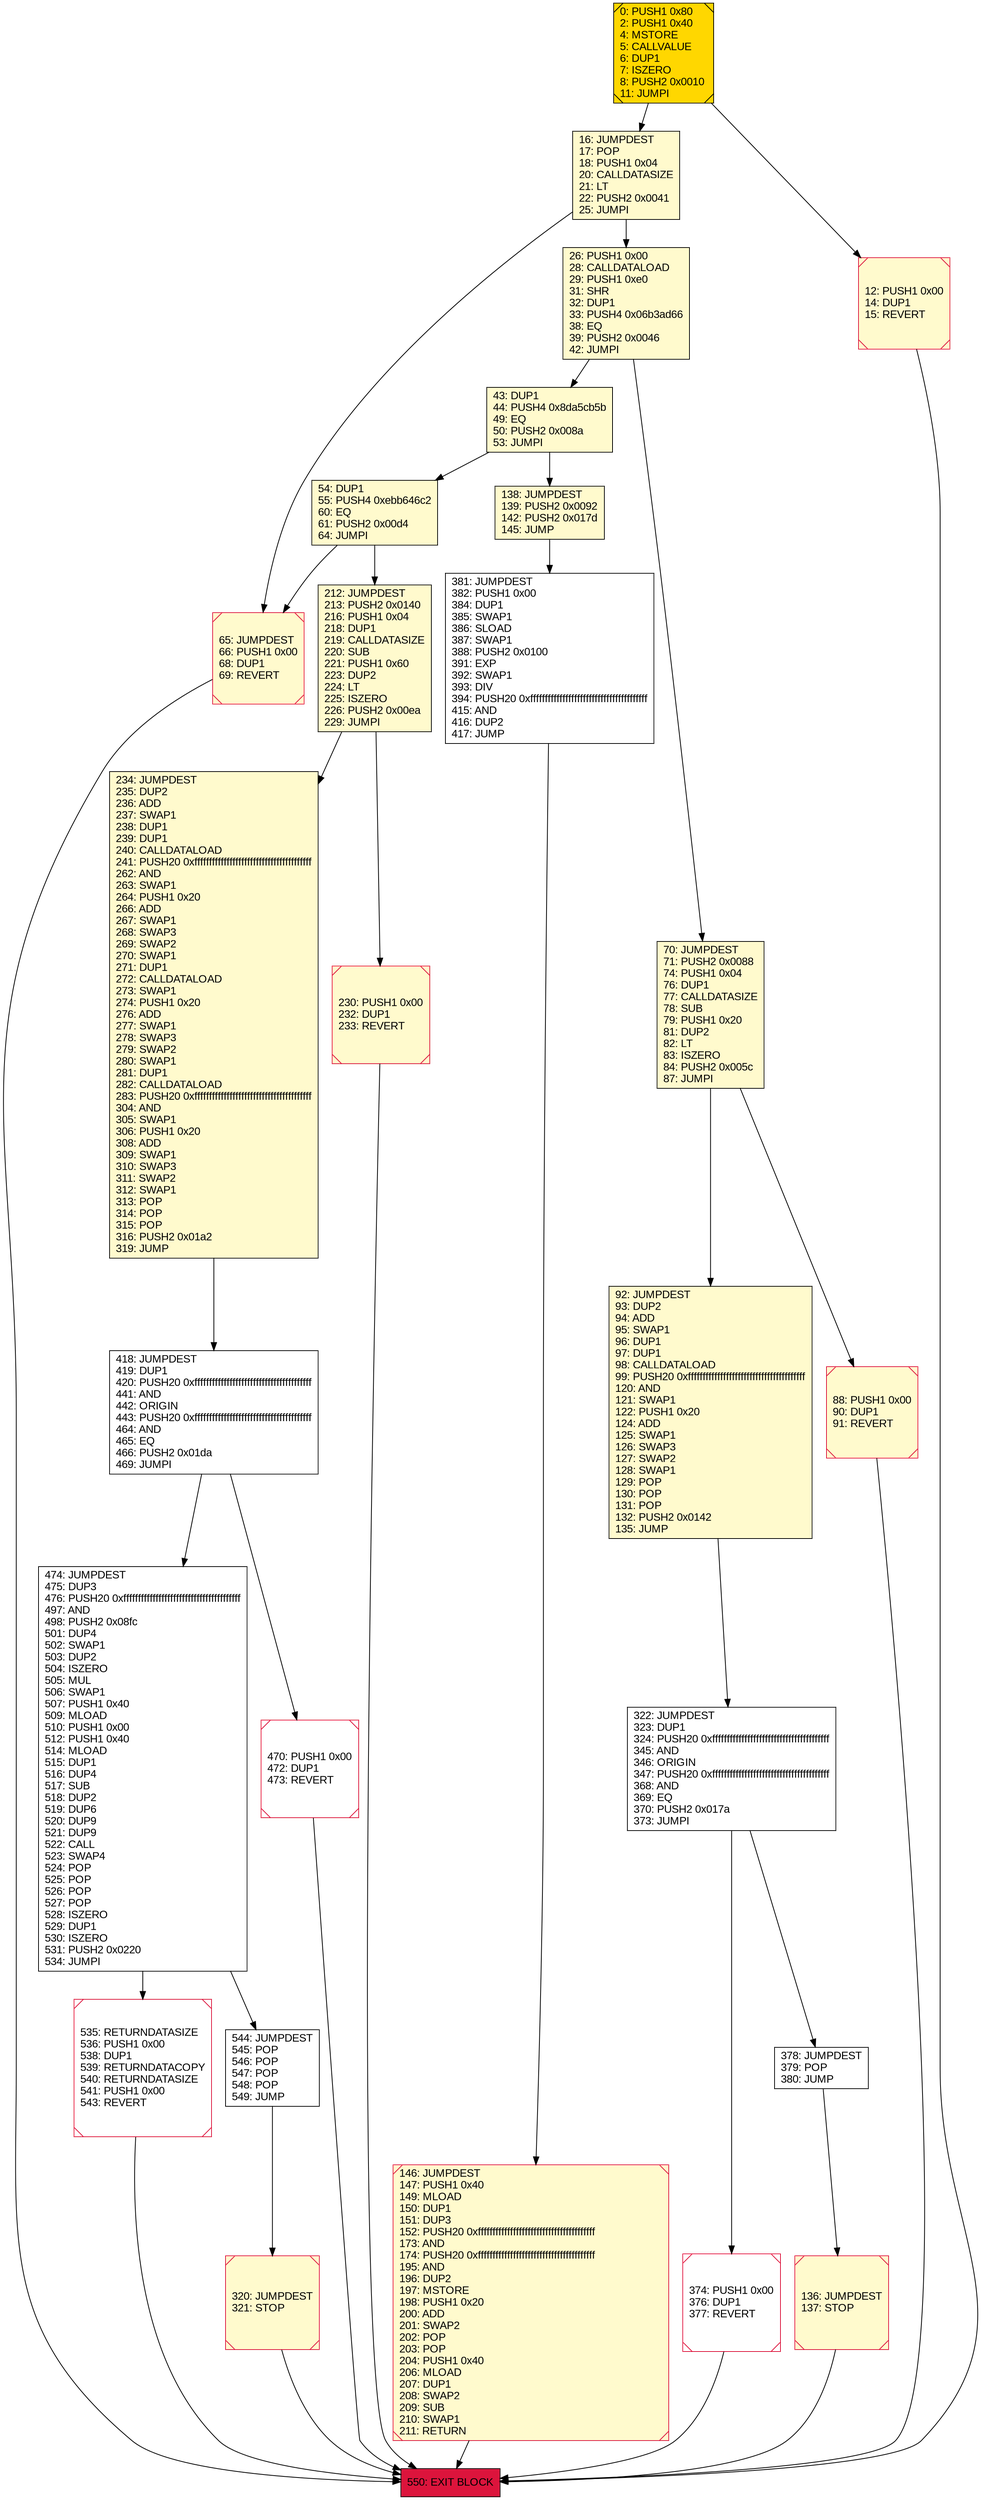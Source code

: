 digraph G {
bgcolor=transparent rankdir=UD;
node [shape=box style=filled color=black fillcolor=white fontname=arial fontcolor=black];
146 [label="146: JUMPDEST\l147: PUSH1 0x40\l149: MLOAD\l150: DUP1\l151: DUP3\l152: PUSH20 0xffffffffffffffffffffffffffffffffffffffff\l173: AND\l174: PUSH20 0xffffffffffffffffffffffffffffffffffffffff\l195: AND\l196: DUP2\l197: MSTORE\l198: PUSH1 0x20\l200: ADD\l201: SWAP2\l202: POP\l203: POP\l204: PUSH1 0x40\l206: MLOAD\l207: DUP1\l208: SWAP2\l209: SUB\l210: SWAP1\l211: RETURN\l" fillcolor=lemonchiffon shape=Msquare color=crimson ];
65 [label="65: JUMPDEST\l66: PUSH1 0x00\l68: DUP1\l69: REVERT\l" fillcolor=lemonchiffon shape=Msquare color=crimson ];
230 [label="230: PUSH1 0x00\l232: DUP1\l233: REVERT\l" fillcolor=lemonchiffon shape=Msquare color=crimson ];
381 [label="381: JUMPDEST\l382: PUSH1 0x00\l384: DUP1\l385: SWAP1\l386: SLOAD\l387: SWAP1\l388: PUSH2 0x0100\l391: EXP\l392: SWAP1\l393: DIV\l394: PUSH20 0xffffffffffffffffffffffffffffffffffffffff\l415: AND\l416: DUP2\l417: JUMP\l" ];
535 [label="535: RETURNDATASIZE\l536: PUSH1 0x00\l538: DUP1\l539: RETURNDATACOPY\l540: RETURNDATASIZE\l541: PUSH1 0x00\l543: REVERT\l" shape=Msquare color=crimson ];
16 [label="16: JUMPDEST\l17: POP\l18: PUSH1 0x04\l20: CALLDATASIZE\l21: LT\l22: PUSH2 0x0041\l25: JUMPI\l" fillcolor=lemonchiffon ];
234 [label="234: JUMPDEST\l235: DUP2\l236: ADD\l237: SWAP1\l238: DUP1\l239: DUP1\l240: CALLDATALOAD\l241: PUSH20 0xffffffffffffffffffffffffffffffffffffffff\l262: AND\l263: SWAP1\l264: PUSH1 0x20\l266: ADD\l267: SWAP1\l268: SWAP3\l269: SWAP2\l270: SWAP1\l271: DUP1\l272: CALLDATALOAD\l273: SWAP1\l274: PUSH1 0x20\l276: ADD\l277: SWAP1\l278: SWAP3\l279: SWAP2\l280: SWAP1\l281: DUP1\l282: CALLDATALOAD\l283: PUSH20 0xffffffffffffffffffffffffffffffffffffffff\l304: AND\l305: SWAP1\l306: PUSH1 0x20\l308: ADD\l309: SWAP1\l310: SWAP3\l311: SWAP2\l312: SWAP1\l313: POP\l314: POP\l315: POP\l316: PUSH2 0x01a2\l319: JUMP\l" fillcolor=lemonchiffon ];
320 [label="320: JUMPDEST\l321: STOP\l" fillcolor=lemonchiffon shape=Msquare color=crimson ];
54 [label="54: DUP1\l55: PUSH4 0xebb646c2\l60: EQ\l61: PUSH2 0x00d4\l64: JUMPI\l" fillcolor=lemonchiffon ];
92 [label="92: JUMPDEST\l93: DUP2\l94: ADD\l95: SWAP1\l96: DUP1\l97: DUP1\l98: CALLDATALOAD\l99: PUSH20 0xffffffffffffffffffffffffffffffffffffffff\l120: AND\l121: SWAP1\l122: PUSH1 0x20\l124: ADD\l125: SWAP1\l126: SWAP3\l127: SWAP2\l128: SWAP1\l129: POP\l130: POP\l131: POP\l132: PUSH2 0x0142\l135: JUMP\l" fillcolor=lemonchiffon ];
374 [label="374: PUSH1 0x00\l376: DUP1\l377: REVERT\l" shape=Msquare color=crimson ];
0 [label="0: PUSH1 0x80\l2: PUSH1 0x40\l4: MSTORE\l5: CALLVALUE\l6: DUP1\l7: ISZERO\l8: PUSH2 0x0010\l11: JUMPI\l" fillcolor=lemonchiffon shape=Msquare fillcolor=gold ];
322 [label="322: JUMPDEST\l323: DUP1\l324: PUSH20 0xffffffffffffffffffffffffffffffffffffffff\l345: AND\l346: ORIGIN\l347: PUSH20 0xffffffffffffffffffffffffffffffffffffffff\l368: AND\l369: EQ\l370: PUSH2 0x017a\l373: JUMPI\l" ];
136 [label="136: JUMPDEST\l137: STOP\l" fillcolor=lemonchiffon shape=Msquare color=crimson ];
378 [label="378: JUMPDEST\l379: POP\l380: JUMP\l" ];
70 [label="70: JUMPDEST\l71: PUSH2 0x0088\l74: PUSH1 0x04\l76: DUP1\l77: CALLDATASIZE\l78: SUB\l79: PUSH1 0x20\l81: DUP2\l82: LT\l83: ISZERO\l84: PUSH2 0x005c\l87: JUMPI\l" fillcolor=lemonchiffon ];
474 [label="474: JUMPDEST\l475: DUP3\l476: PUSH20 0xffffffffffffffffffffffffffffffffffffffff\l497: AND\l498: PUSH2 0x08fc\l501: DUP4\l502: SWAP1\l503: DUP2\l504: ISZERO\l505: MUL\l506: SWAP1\l507: PUSH1 0x40\l509: MLOAD\l510: PUSH1 0x00\l512: PUSH1 0x40\l514: MLOAD\l515: DUP1\l516: DUP4\l517: SUB\l518: DUP2\l519: DUP6\l520: DUP9\l521: DUP9\l522: CALL\l523: SWAP4\l524: POP\l525: POP\l526: POP\l527: POP\l528: ISZERO\l529: DUP1\l530: ISZERO\l531: PUSH2 0x0220\l534: JUMPI\l" ];
550 [label="550: EXIT BLOCK\l" fillcolor=crimson ];
43 [label="43: DUP1\l44: PUSH4 0x8da5cb5b\l49: EQ\l50: PUSH2 0x008a\l53: JUMPI\l" fillcolor=lemonchiffon ];
26 [label="26: PUSH1 0x00\l28: CALLDATALOAD\l29: PUSH1 0xe0\l31: SHR\l32: DUP1\l33: PUSH4 0x06b3ad66\l38: EQ\l39: PUSH2 0x0046\l42: JUMPI\l" fillcolor=lemonchiffon ];
12 [label="12: PUSH1 0x00\l14: DUP1\l15: REVERT\l" fillcolor=lemonchiffon shape=Msquare color=crimson ];
544 [label="544: JUMPDEST\l545: POP\l546: POP\l547: POP\l548: POP\l549: JUMP\l" ];
212 [label="212: JUMPDEST\l213: PUSH2 0x0140\l216: PUSH1 0x04\l218: DUP1\l219: CALLDATASIZE\l220: SUB\l221: PUSH1 0x60\l223: DUP2\l224: LT\l225: ISZERO\l226: PUSH2 0x00ea\l229: JUMPI\l" fillcolor=lemonchiffon ];
470 [label="470: PUSH1 0x00\l472: DUP1\l473: REVERT\l" shape=Msquare color=crimson ];
88 [label="88: PUSH1 0x00\l90: DUP1\l91: REVERT\l" fillcolor=lemonchiffon shape=Msquare color=crimson ];
418 [label="418: JUMPDEST\l419: DUP1\l420: PUSH20 0xffffffffffffffffffffffffffffffffffffffff\l441: AND\l442: ORIGIN\l443: PUSH20 0xffffffffffffffffffffffffffffffffffffffff\l464: AND\l465: EQ\l466: PUSH2 0x01da\l469: JUMPI\l" ];
138 [label="138: JUMPDEST\l139: PUSH2 0x0092\l142: PUSH2 0x017d\l145: JUMP\l" fillcolor=lemonchiffon ];
378 -> 136;
26 -> 43;
322 -> 378;
16 -> 65;
70 -> 92;
381 -> 146;
12 -> 550;
92 -> 322;
322 -> 374;
418 -> 470;
474 -> 544;
470 -> 550;
54 -> 65;
0 -> 16;
43 -> 138;
418 -> 474;
88 -> 550;
212 -> 234;
230 -> 550;
65 -> 550;
16 -> 26;
54 -> 212;
70 -> 88;
146 -> 550;
535 -> 550;
234 -> 418;
474 -> 535;
374 -> 550;
320 -> 550;
0 -> 12;
26 -> 70;
212 -> 230;
138 -> 381;
136 -> 550;
544 -> 320;
43 -> 54;
}